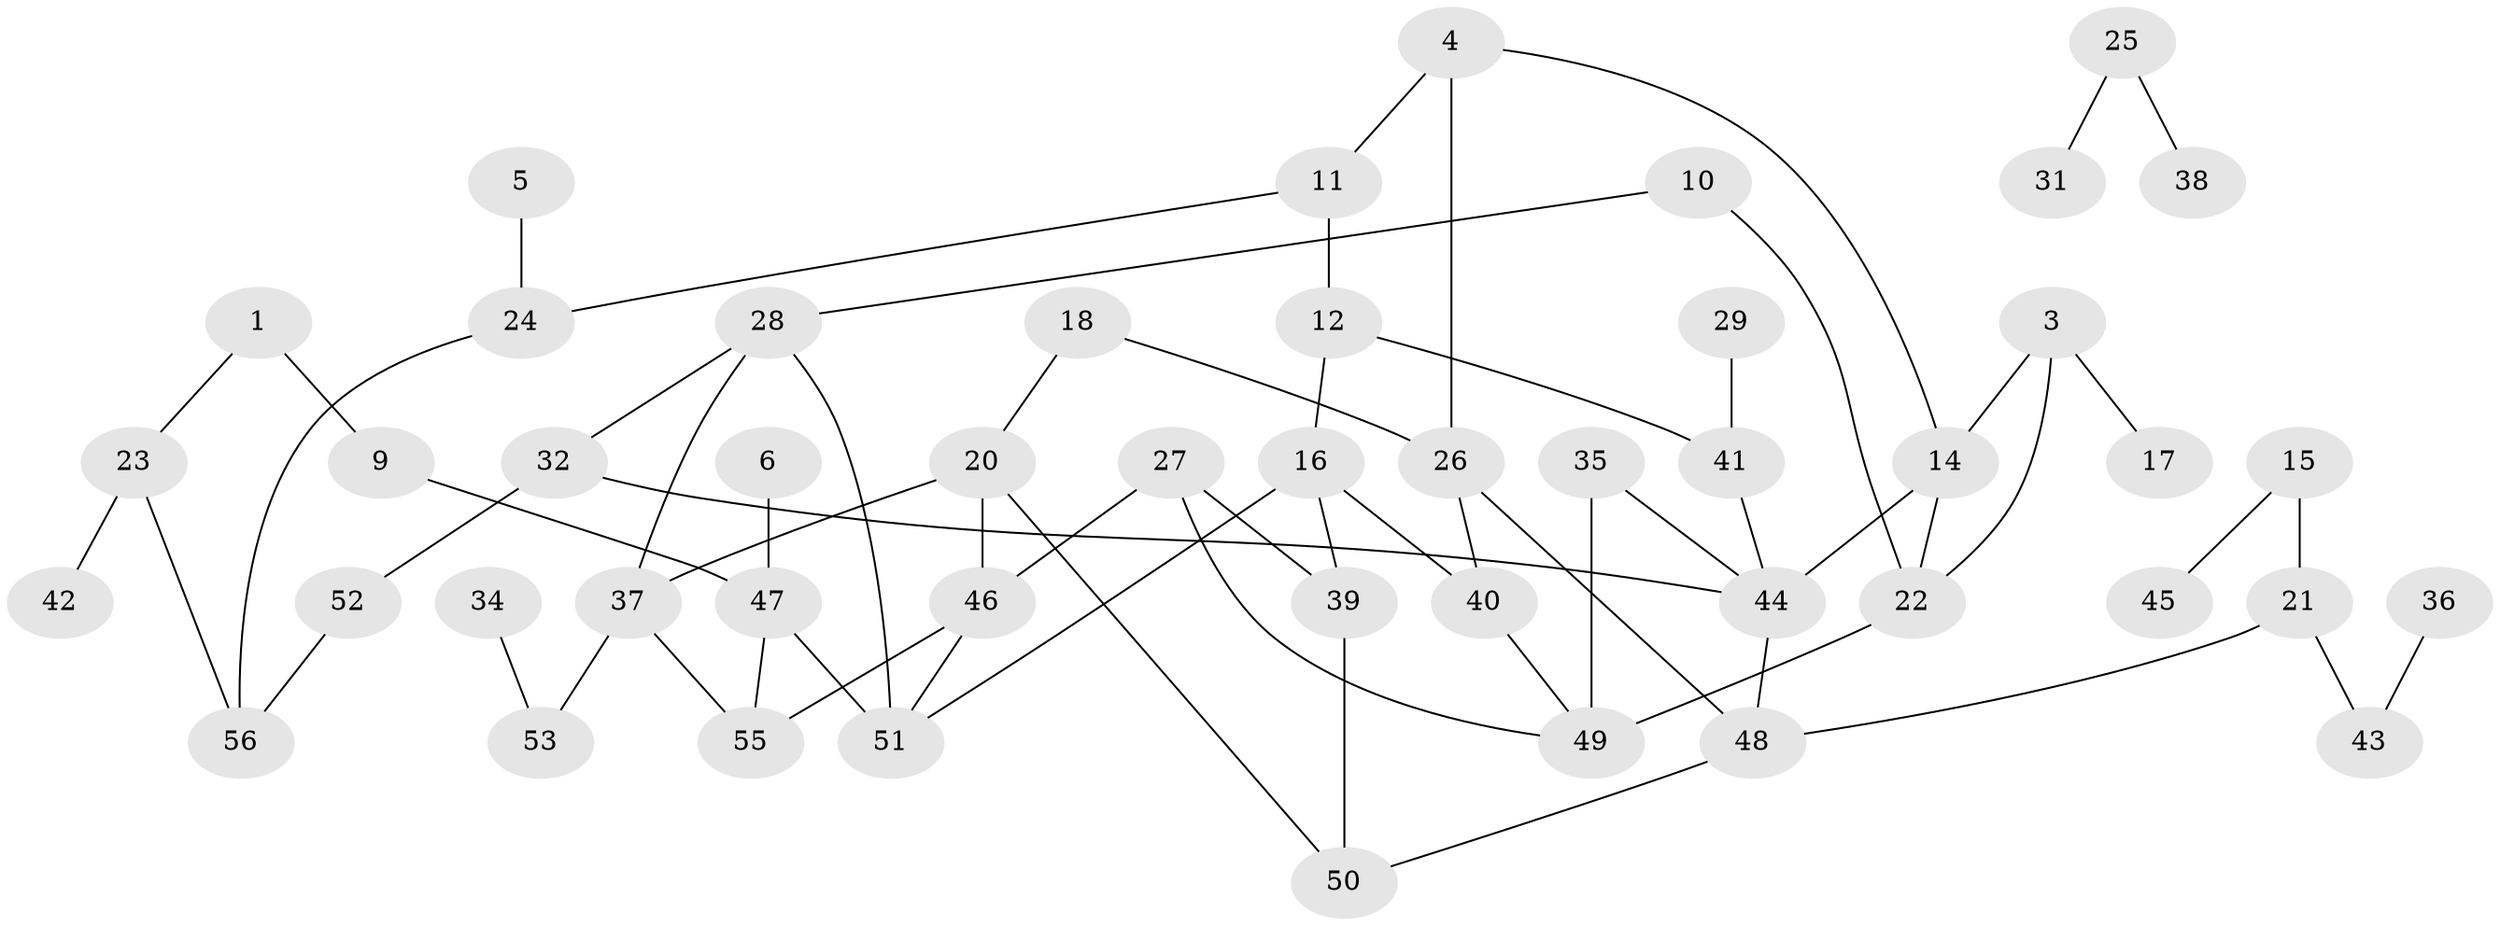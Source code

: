 // original degree distribution, {2: 0.27848101265822783, 0: 0.0759493670886076, 3: 0.27848101265822783, 1: 0.21518987341772153, 5: 0.06329113924050633, 4: 0.08860759493670886}
// Generated by graph-tools (version 1.1) at 2025/35/03/04/25 23:35:52]
// undirected, 48 vertices, 64 edges
graph export_dot {
  node [color=gray90,style=filled];
  1;
  3;
  4;
  5;
  6;
  9;
  10;
  11;
  12;
  14;
  15;
  16;
  17;
  18;
  20;
  21;
  22;
  23;
  24;
  25;
  26;
  27;
  28;
  29;
  31;
  32;
  34;
  35;
  36;
  37;
  38;
  39;
  40;
  41;
  42;
  43;
  44;
  45;
  46;
  47;
  48;
  49;
  50;
  51;
  52;
  53;
  55;
  56;
  1 -- 9 [weight=1.0];
  1 -- 23 [weight=1.0];
  3 -- 14 [weight=1.0];
  3 -- 17 [weight=1.0];
  3 -- 22 [weight=1.0];
  4 -- 11 [weight=1.0];
  4 -- 14 [weight=1.0];
  4 -- 26 [weight=1.0];
  5 -- 24 [weight=1.0];
  6 -- 47 [weight=1.0];
  9 -- 47 [weight=1.0];
  10 -- 22 [weight=1.0];
  10 -- 28 [weight=1.0];
  11 -- 12 [weight=1.0];
  11 -- 24 [weight=1.0];
  12 -- 16 [weight=1.0];
  12 -- 41 [weight=1.0];
  14 -- 22 [weight=1.0];
  14 -- 44 [weight=1.0];
  15 -- 21 [weight=1.0];
  15 -- 45 [weight=1.0];
  16 -- 39 [weight=1.0];
  16 -- 40 [weight=1.0];
  16 -- 51 [weight=1.0];
  18 -- 20 [weight=1.0];
  18 -- 26 [weight=1.0];
  20 -- 37 [weight=2.0];
  20 -- 46 [weight=1.0];
  20 -- 50 [weight=1.0];
  21 -- 43 [weight=1.0];
  21 -- 48 [weight=1.0];
  22 -- 49 [weight=2.0];
  23 -- 42 [weight=1.0];
  23 -- 56 [weight=1.0];
  24 -- 56 [weight=1.0];
  25 -- 31 [weight=1.0];
  25 -- 38 [weight=1.0];
  26 -- 40 [weight=1.0];
  26 -- 48 [weight=1.0];
  27 -- 39 [weight=1.0];
  27 -- 46 [weight=1.0];
  27 -- 49 [weight=1.0];
  28 -- 32 [weight=1.0];
  28 -- 37 [weight=1.0];
  28 -- 51 [weight=1.0];
  29 -- 41 [weight=1.0];
  32 -- 44 [weight=1.0];
  32 -- 52 [weight=1.0];
  34 -- 53 [weight=1.0];
  35 -- 44 [weight=1.0];
  35 -- 49 [weight=1.0];
  36 -- 43 [weight=1.0];
  37 -- 53 [weight=1.0];
  37 -- 55 [weight=1.0];
  39 -- 50 [weight=1.0];
  40 -- 49 [weight=1.0];
  41 -- 44 [weight=1.0];
  44 -- 48 [weight=1.0];
  46 -- 51 [weight=1.0];
  46 -- 55 [weight=1.0];
  47 -- 51 [weight=2.0];
  47 -- 55 [weight=1.0];
  48 -- 50 [weight=1.0];
  52 -- 56 [weight=1.0];
}
